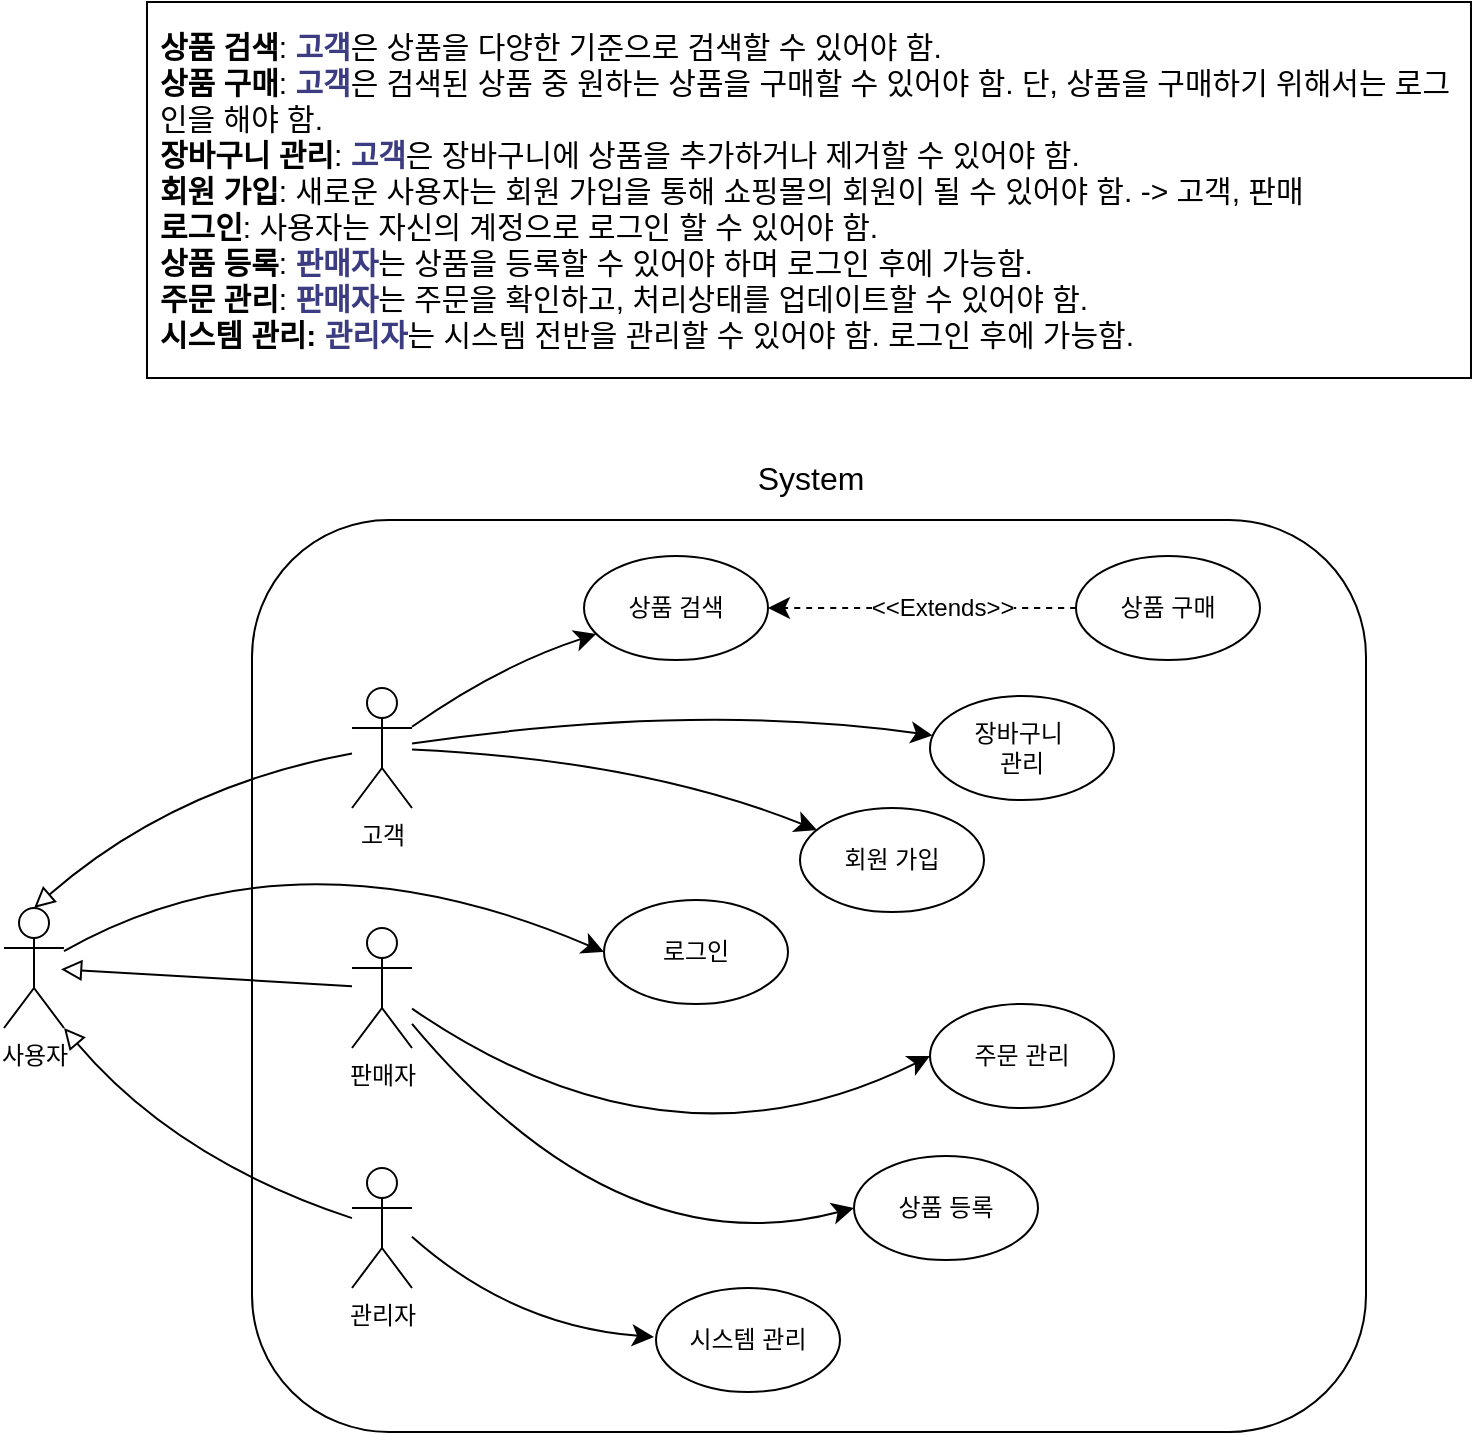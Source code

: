 <mxfile version="24.7.13">
  <diagram name="페이지-1" id="VF_4MV0dQeV1sebaz2XG">
    <mxGraphModel dx="841" dy="1203" grid="0" gridSize="10" guides="1" tooltips="1" connect="1" arrows="1" fold="1" page="0" pageScale="1" pageWidth="827" pageHeight="1169" math="0" shadow="0">
      <root>
        <mxCell id="0" />
        <mxCell id="1" parent="0" />
        <mxCell id="-Soe7MOgycnc826Baa2X-51" value="" style="rounded=1;whiteSpace=wrap;html=1;" vertex="1" parent="1">
          <mxGeometry x="132" y="123" width="557" height="456" as="geometry" />
        </mxCell>
        <mxCell id="-Soe7MOgycnc826Baa2X-1" value="&lt;b style=&quot;font-size: 15px;&quot;&gt;상품 검색&lt;/b&gt;: &lt;b style=&quot;font-size: 15px;&quot;&gt;&lt;font color=&quot;#3c3c82&quot; style=&quot;font-size: 15px;&quot;&gt;고객&lt;/font&gt;&lt;/b&gt;은 상품을 다양한 기준으로 검색할 수 있어야 함.&lt;div style=&quot;font-size: 15px;&quot;&gt;&lt;b style=&quot;font-size: 15px;&quot;&gt;상품 구매&lt;/b&gt;: &lt;b style=&quot;font-size: 15px;&quot;&gt;&lt;font color=&quot;#3c3c82&quot; style=&quot;font-size: 15px;&quot;&gt;고객&lt;/font&gt;&lt;/b&gt;은 검색된 상품 중 원하는 상품을 구매할 수 있어야 함. 단, 상품을 구매하기 위해서는 로그인을 해야 함.&lt;/div&gt;&lt;div style=&quot;font-size: 15px;&quot;&gt;&lt;b style=&quot;font-size: 15px;&quot;&gt;장바구니 관리&lt;/b&gt;: &lt;b style=&quot;font-size: 15px;&quot;&gt;&lt;font color=&quot;#3c3c82&quot; style=&quot;font-size: 15px;&quot;&gt;고객&lt;/font&gt;&lt;/b&gt;은 장바구니에 상품을 추가하거나 제거할 수 있어야 함.&lt;/div&gt;&lt;div style=&quot;font-size: 15px;&quot;&gt;&lt;b style=&quot;font-size: 15px;&quot;&gt;회원 가입&lt;/b&gt;: 새로운 사용자는 회원 가입을 통해 쇼핑몰의 회원이 될 수 있어야 함. -&amp;gt; 고객, 판매&lt;/div&gt;&lt;div style=&quot;font-size: 15px;&quot;&gt;&lt;b style=&quot;font-size: 15px;&quot;&gt;로그인&lt;/b&gt;: 사용자는 자신의 계정으로 로그인 할 수 있어야 함.&amp;nbsp;&amp;nbsp;&lt;/div&gt;&lt;div style=&quot;font-size: 15px;&quot;&gt;&lt;b style=&quot;font-size: 15px;&quot;&gt;상품 등록&lt;/b&gt;: &lt;b style=&quot;font-size: 15px;&quot;&gt;&lt;font color=&quot;#3c3c82&quot; style=&quot;font-size: 15px;&quot;&gt;판매자&lt;/font&gt;&lt;/b&gt;는 상품을 등록할 수 있어야 하며 로그인 후에 가능함.&lt;/div&gt;&lt;div style=&quot;font-size: 15px;&quot;&gt;&lt;b style=&quot;font-size: 15px;&quot;&gt;주문 관리&lt;/b&gt;: &lt;b style=&quot;font-size: 15px;&quot;&gt;&lt;font color=&quot;#3c3c82&quot; style=&quot;font-size: 15px;&quot;&gt;판매자&lt;/font&gt;&lt;/b&gt;는 주문을 확인하고, 처리상태를 업데이트할 수 있어야 함.&lt;/div&gt;&lt;div style=&quot;font-size: 15px;&quot;&gt;&lt;b style=&quot;font-size: 15px;&quot;&gt;시스템 관리:&lt;/b&gt; &lt;b style=&quot;font-size: 15px;&quot;&gt;&lt;font color=&quot;#3c3c82&quot; style=&quot;font-size: 15px;&quot;&gt;관리자&lt;/font&gt;&lt;/b&gt;는 시스템 전반을 관리할 수 있어야 함. 로그인 후에 가능함.&amp;nbsp;&lt;/div&gt;" style="whiteSpace=wrap;html=1;align=left;fontSize=15;spacing=6;spacingBottom=1;" vertex="1" parent="1">
          <mxGeometry x="79.5" y="-136" width="662" height="188" as="geometry" />
        </mxCell>
        <mxCell id="-Soe7MOgycnc826Baa2X-30" style="edgeStyle=none;curved=1;rounded=0;orthogonalLoop=1;jettySize=auto;html=1;fontSize=12;startSize=8;endSize=8;" edge="1" parent="1" source="-Soe7MOgycnc826Baa2X-2" target="-Soe7MOgycnc826Baa2X-15">
          <mxGeometry relative="1" as="geometry">
            <Array as="points">
              <mxPoint x="255" y="196" />
            </Array>
          </mxGeometry>
        </mxCell>
        <mxCell id="-Soe7MOgycnc826Baa2X-33" style="edgeStyle=none;curved=1;rounded=0;orthogonalLoop=1;jettySize=auto;html=1;fontSize=12;startSize=8;endSize=8;" edge="1" parent="1" source="-Soe7MOgycnc826Baa2X-2" target="-Soe7MOgycnc826Baa2X-18">
          <mxGeometry relative="1" as="geometry">
            <Array as="points">
              <mxPoint x="327" y="243" />
            </Array>
          </mxGeometry>
        </mxCell>
        <mxCell id="-Soe7MOgycnc826Baa2X-34" style="edgeStyle=none;curved=1;rounded=0;orthogonalLoop=1;jettySize=auto;html=1;fontSize=12;startSize=8;endSize=8;" edge="1" parent="1" source="-Soe7MOgycnc826Baa2X-2" target="-Soe7MOgycnc826Baa2X-8">
          <mxGeometry relative="1" as="geometry">
            <Array as="points">
              <mxPoint x="353" y="214" />
            </Array>
          </mxGeometry>
        </mxCell>
        <mxCell id="-Soe7MOgycnc826Baa2X-55" style="edgeStyle=none;curved=1;rounded=0;orthogonalLoop=1;jettySize=auto;html=1;fontSize=12;startSize=8;endSize=8;endArrow=block;endFill=0;entryX=0.5;entryY=0;entryDx=0;entryDy=0;entryPerimeter=0;" edge="1" parent="1" source="-Soe7MOgycnc826Baa2X-2" target="-Soe7MOgycnc826Baa2X-54">
          <mxGeometry relative="1" as="geometry">
            <mxPoint x="77" y="333" as="targetPoint" />
            <Array as="points">
              <mxPoint x="93" y="256" />
            </Array>
          </mxGeometry>
        </mxCell>
        <mxCell id="-Soe7MOgycnc826Baa2X-2" value="고객" style="shape=umlActor;verticalLabelPosition=bottom;verticalAlign=top;html=1;" vertex="1" parent="1">
          <mxGeometry x="182" y="207" width="30" height="60" as="geometry" />
        </mxCell>
        <mxCell id="-Soe7MOgycnc826Baa2X-48" style="edgeStyle=none;curved=1;rounded=0;orthogonalLoop=1;jettySize=auto;html=1;entryX=0;entryY=0.5;entryDx=0;entryDy=0;fontSize=12;startSize=8;endSize=8;strokeWidth=1;" edge="1" parent="1" source="-Soe7MOgycnc826Baa2X-4" target="-Soe7MOgycnc826Baa2X-16">
          <mxGeometry relative="1" as="geometry">
            <Array as="points">
              <mxPoint x="341" y="456" />
            </Array>
          </mxGeometry>
        </mxCell>
        <mxCell id="-Soe7MOgycnc826Baa2X-49" style="edgeStyle=none;curved=1;rounded=0;orthogonalLoop=1;jettySize=auto;html=1;entryX=0;entryY=0.5;entryDx=0;entryDy=0;fontSize=12;startSize=8;endSize=8;strokeWidth=1;" edge="1" parent="1" source="-Soe7MOgycnc826Baa2X-4" target="-Soe7MOgycnc826Baa2X-21">
          <mxGeometry relative="1" as="geometry">
            <Array as="points">
              <mxPoint x="315" y="498" />
            </Array>
          </mxGeometry>
        </mxCell>
        <mxCell id="-Soe7MOgycnc826Baa2X-56" style="edgeStyle=none;curved=1;rounded=0;orthogonalLoop=1;jettySize=auto;html=1;fontSize=12;startSize=8;endSize=8;endArrow=block;endFill=0;entryX=0.95;entryY=0.51;entryDx=0;entryDy=0;entryPerimeter=0;" edge="1" parent="1" source="-Soe7MOgycnc826Baa2X-4" target="-Soe7MOgycnc826Baa2X-54">
          <mxGeometry relative="1" as="geometry" />
        </mxCell>
        <mxCell id="-Soe7MOgycnc826Baa2X-4" value="판매자" style="shape=umlActor;verticalLabelPosition=bottom;verticalAlign=top;html=1;" vertex="1" parent="1">
          <mxGeometry x="182" y="327" width="30" height="60" as="geometry" />
        </mxCell>
        <mxCell id="-Soe7MOgycnc826Baa2X-5" value="관리자" style="shape=umlActor;verticalLabelPosition=bottom;verticalAlign=top;html=1;" vertex="1" parent="1">
          <mxGeometry x="182" y="447" width="30" height="60" as="geometry" />
        </mxCell>
        <mxCell id="-Soe7MOgycnc826Baa2X-8" value="장바구니&amp;nbsp;&lt;div&gt;관리&lt;/div&gt;" style="ellipse;whiteSpace=wrap;html=1;" vertex="1" parent="1">
          <mxGeometry x="471" y="211" width="92" height="52" as="geometry" />
        </mxCell>
        <mxCell id="-Soe7MOgycnc826Baa2X-15" value="상품 검색" style="ellipse;whiteSpace=wrap;html=1;" vertex="1" parent="1">
          <mxGeometry x="298" y="141" width="92" height="52" as="geometry" />
        </mxCell>
        <mxCell id="-Soe7MOgycnc826Baa2X-16" value="주문 관리" style="ellipse;whiteSpace=wrap;html=1;" vertex="1" parent="1">
          <mxGeometry x="471" y="365" width="92" height="52" as="geometry" />
        </mxCell>
        <mxCell id="-Soe7MOgycnc826Baa2X-35" style="edgeStyle=none;curved=1;rounded=0;orthogonalLoop=1;jettySize=auto;html=1;fontSize=12;startSize=8;endSize=8;dashed=1;" edge="1" parent="1" source="-Soe7MOgycnc826Baa2X-17" target="-Soe7MOgycnc826Baa2X-15">
          <mxGeometry relative="1" as="geometry" />
        </mxCell>
        <mxCell id="-Soe7MOgycnc826Baa2X-36" value="&amp;lt;&amp;lt;Extends&amp;gt;&amp;gt;" style="edgeLabel;html=1;align=center;verticalAlign=middle;resizable=0;points=[];fontSize=12;" vertex="1" connectable="0" parent="-Soe7MOgycnc826Baa2X-35">
          <mxGeometry x="0.124" y="2" relative="1" as="geometry">
            <mxPoint x="19" y="-2" as="offset" />
          </mxGeometry>
        </mxCell>
        <mxCell id="-Soe7MOgycnc826Baa2X-17" value="상품 구매" style="ellipse;whiteSpace=wrap;html=1;" vertex="1" parent="1">
          <mxGeometry x="544" y="141" width="92" height="52" as="geometry" />
        </mxCell>
        <mxCell id="-Soe7MOgycnc826Baa2X-18" value="회원 가입" style="ellipse;whiteSpace=wrap;html=1;" vertex="1" parent="1">
          <mxGeometry x="406" y="267" width="92" height="52" as="geometry" />
        </mxCell>
        <mxCell id="-Soe7MOgycnc826Baa2X-19" value="시스템 관리" style="ellipse;whiteSpace=wrap;html=1;" vertex="1" parent="1">
          <mxGeometry x="334" y="507" width="92" height="52" as="geometry" />
        </mxCell>
        <mxCell id="-Soe7MOgycnc826Baa2X-20" value="로그인" style="ellipse;whiteSpace=wrap;html=1;" vertex="1" parent="1">
          <mxGeometry x="308" y="313" width="92" height="52" as="geometry" />
        </mxCell>
        <mxCell id="-Soe7MOgycnc826Baa2X-21" value="상품 등록" style="ellipse;whiteSpace=wrap;html=1;" vertex="1" parent="1">
          <mxGeometry x="433" y="441" width="92" height="52" as="geometry" />
        </mxCell>
        <mxCell id="-Soe7MOgycnc826Baa2X-50" style="edgeStyle=none;curved=1;rounded=0;orthogonalLoop=1;jettySize=auto;html=1;entryX=0;entryY=0.49;entryDx=0;entryDy=0;entryPerimeter=0;fontSize=12;startSize=8;endSize=8;" edge="1" parent="1">
          <mxGeometry relative="1" as="geometry">
            <mxPoint x="212" y="481.385" as="sourcePoint" />
            <mxPoint x="333" y="531.48" as="targetPoint" />
            <Array as="points">
              <mxPoint x="262" y="526" />
            </Array>
          </mxGeometry>
        </mxCell>
        <mxCell id="-Soe7MOgycnc826Baa2X-53" value="System" style="text;html=1;align=center;verticalAlign=middle;resizable=0;points=[];autosize=1;strokeColor=none;fillColor=none;fontSize=16;" vertex="1" parent="1">
          <mxGeometry x="375" y="86" width="71" height="31" as="geometry" />
        </mxCell>
        <mxCell id="-Soe7MOgycnc826Baa2X-58" style="edgeStyle=none;curved=1;rounded=0;orthogonalLoop=1;jettySize=auto;html=1;entryX=0;entryY=0.5;entryDx=0;entryDy=0;fontSize=12;startSize=8;endSize=8;" edge="1" parent="1" source="-Soe7MOgycnc826Baa2X-54" target="-Soe7MOgycnc826Baa2X-20">
          <mxGeometry relative="1" as="geometry">
            <Array as="points">
              <mxPoint x="154" y="273" />
            </Array>
          </mxGeometry>
        </mxCell>
        <mxCell id="-Soe7MOgycnc826Baa2X-54" value="사용자" style="shape=umlActor;verticalLabelPosition=bottom;verticalAlign=top;html=1;" vertex="1" parent="1">
          <mxGeometry x="8" y="317" width="30" height="60" as="geometry" />
        </mxCell>
        <mxCell id="-Soe7MOgycnc826Baa2X-57" style="edgeStyle=none;curved=1;rounded=0;orthogonalLoop=1;jettySize=auto;html=1;fontSize=12;startSize=8;endSize=8;entryX=1;entryY=1;entryDx=0;entryDy=0;entryPerimeter=0;endArrow=block;endFill=0;" edge="1" parent="1" source="-Soe7MOgycnc826Baa2X-5" target="-Soe7MOgycnc826Baa2X-54">
          <mxGeometry relative="1" as="geometry">
            <mxPoint x="76" y="355" as="targetPoint" />
            <Array as="points">
              <mxPoint x="94" y="443" />
            </Array>
          </mxGeometry>
        </mxCell>
      </root>
    </mxGraphModel>
  </diagram>
</mxfile>
